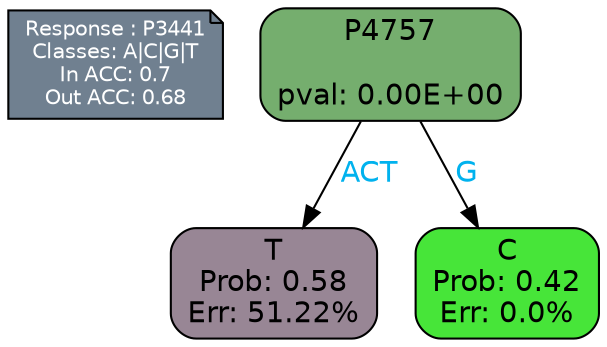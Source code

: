 digraph Tree {
node [shape=box, style="filled, rounded", color="black", fontname=helvetica] ;
graph [ranksep=equally, splines=polylines, bgcolor=transparent, dpi=600] ;
edge [fontname=helvetica] ;
LEGEND [label="Response : P3441
Classes: A|C|G|T
In ACC: 0.7
Out ACC: 0.68
",shape=note,align=left,style=filled,fillcolor="slategray",fontcolor="white",fontsize=10];1 [label="P4757

pval: 0.00E+00", fillcolor="#75ae6e"] ;
2 [label="T
Prob: 0.58
Err: 51.22%", fillcolor="#988695"] ;
3 [label="C
Prob: 0.42
Err: 0.0%", fillcolor="#47e539"] ;
1 -> 2 [label="ACT",fontcolor=deepskyblue2] ;
1 -> 3 [label="G",fontcolor=deepskyblue2] ;
{rank = same; 2;3;}{rank = same; LEGEND;1;}}